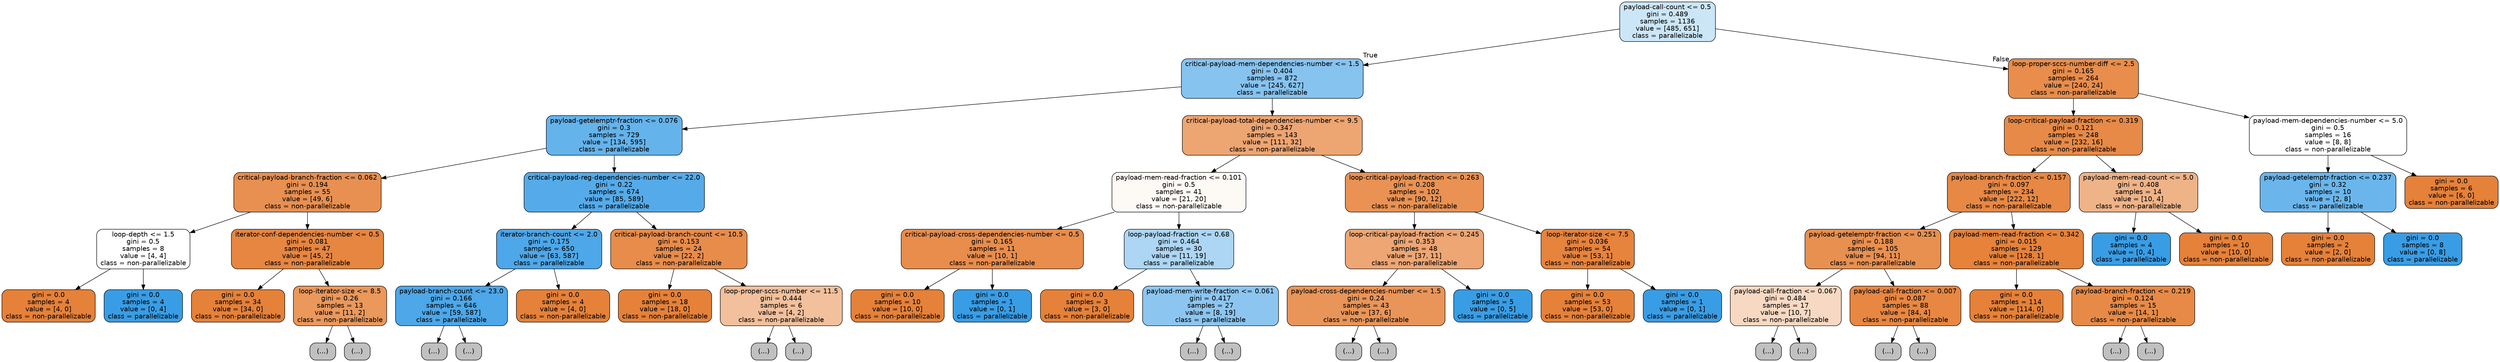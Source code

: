 digraph Tree {
node [shape=box, style="filled, rounded", color="black", fontname=helvetica] ;
edge [fontname=helvetica] ;
0 [label="payload-call-count <= 0.5\ngini = 0.489\nsamples = 1136\nvalue = [485, 651]\nclass = parallelizable", fillcolor="#399de541"] ;
1 [label="critical-payload-mem-dependencies-number <= 1.5\ngini = 0.404\nsamples = 872\nvalue = [245, 627]\nclass = parallelizable", fillcolor="#399de59b"] ;
0 -> 1 [labeldistance=2.5, labelangle=45, headlabel="True"] ;
2 [label="payload-getelemptr-fraction <= 0.076\ngini = 0.3\nsamples = 729\nvalue = [134, 595]\nclass = parallelizable", fillcolor="#399de5c6"] ;
1 -> 2 ;
3 [label="critical-payload-branch-fraction <= 0.062\ngini = 0.194\nsamples = 55\nvalue = [49, 6]\nclass = non-parallelizable", fillcolor="#e58139e0"] ;
2 -> 3 ;
4 [label="loop-depth <= 1.5\ngini = 0.5\nsamples = 8\nvalue = [4, 4]\nclass = non-parallelizable", fillcolor="#e5813900"] ;
3 -> 4 ;
5 [label="gini = 0.0\nsamples = 4\nvalue = [4, 0]\nclass = non-parallelizable", fillcolor="#e58139ff"] ;
4 -> 5 ;
6 [label="gini = 0.0\nsamples = 4\nvalue = [0, 4]\nclass = parallelizable", fillcolor="#399de5ff"] ;
4 -> 6 ;
7 [label="iterator-conf-dependencies-number <= 0.5\ngini = 0.081\nsamples = 47\nvalue = [45, 2]\nclass = non-parallelizable", fillcolor="#e58139f4"] ;
3 -> 7 ;
8 [label="gini = 0.0\nsamples = 34\nvalue = [34, 0]\nclass = non-parallelizable", fillcolor="#e58139ff"] ;
7 -> 8 ;
9 [label="loop-iterator-size <= 8.5\ngini = 0.26\nsamples = 13\nvalue = [11, 2]\nclass = non-parallelizable", fillcolor="#e58139d1"] ;
7 -> 9 ;
10 [label="(...)", fillcolor="#C0C0C0"] ;
9 -> 10 ;
11 [label="(...)", fillcolor="#C0C0C0"] ;
9 -> 11 ;
16 [label="critical-payload-reg-dependencies-number <= 22.0\ngini = 0.22\nsamples = 674\nvalue = [85, 589]\nclass = parallelizable", fillcolor="#399de5da"] ;
2 -> 16 ;
17 [label="iterator-branch-count <= 2.0\ngini = 0.175\nsamples = 650\nvalue = [63, 587]\nclass = parallelizable", fillcolor="#399de5e4"] ;
16 -> 17 ;
18 [label="payload-branch-count <= 23.0\ngini = 0.166\nsamples = 646\nvalue = [59, 587]\nclass = parallelizable", fillcolor="#399de5e5"] ;
17 -> 18 ;
19 [label="(...)", fillcolor="#C0C0C0"] ;
18 -> 19 ;
126 [label="(...)", fillcolor="#C0C0C0"] ;
18 -> 126 ;
127 [label="gini = 0.0\nsamples = 4\nvalue = [4, 0]\nclass = non-parallelizable", fillcolor="#e58139ff"] ;
17 -> 127 ;
128 [label="critical-payload-branch-count <= 10.5\ngini = 0.153\nsamples = 24\nvalue = [22, 2]\nclass = non-parallelizable", fillcolor="#e58139e8"] ;
16 -> 128 ;
129 [label="gini = 0.0\nsamples = 18\nvalue = [18, 0]\nclass = non-parallelizable", fillcolor="#e58139ff"] ;
128 -> 129 ;
130 [label="loop-proper-sccs-number <= 11.5\ngini = 0.444\nsamples = 6\nvalue = [4, 2]\nclass = non-parallelizable", fillcolor="#e581397f"] ;
128 -> 130 ;
131 [label="(...)", fillcolor="#C0C0C0"] ;
130 -> 131 ;
132 [label="(...)", fillcolor="#C0C0C0"] ;
130 -> 132 ;
133 [label="critical-payload-total-dependencies-number <= 9.5\ngini = 0.347\nsamples = 143\nvalue = [111, 32]\nclass = non-parallelizable", fillcolor="#e58139b5"] ;
1 -> 133 ;
134 [label="payload-mem-read-fraction <= 0.101\ngini = 0.5\nsamples = 41\nvalue = [21, 20]\nclass = non-parallelizable", fillcolor="#e581390c"] ;
133 -> 134 ;
135 [label="critical-payload-cross-dependencies-number <= 0.5\ngini = 0.165\nsamples = 11\nvalue = [10, 1]\nclass = non-parallelizable", fillcolor="#e58139e6"] ;
134 -> 135 ;
136 [label="gini = 0.0\nsamples = 10\nvalue = [10, 0]\nclass = non-parallelizable", fillcolor="#e58139ff"] ;
135 -> 136 ;
137 [label="gini = 0.0\nsamples = 1\nvalue = [0, 1]\nclass = parallelizable", fillcolor="#399de5ff"] ;
135 -> 137 ;
138 [label="loop-payload-fraction <= 0.68\ngini = 0.464\nsamples = 30\nvalue = [11, 19]\nclass = parallelizable", fillcolor="#399de56b"] ;
134 -> 138 ;
139 [label="gini = 0.0\nsamples = 3\nvalue = [3, 0]\nclass = non-parallelizable", fillcolor="#e58139ff"] ;
138 -> 139 ;
140 [label="payload-mem-write-fraction <= 0.061\ngini = 0.417\nsamples = 27\nvalue = [8, 19]\nclass = parallelizable", fillcolor="#399de594"] ;
138 -> 140 ;
141 [label="(...)", fillcolor="#C0C0C0"] ;
140 -> 141 ;
150 [label="(...)", fillcolor="#C0C0C0"] ;
140 -> 150 ;
151 [label="loop-critical-payload-fraction <= 0.263\ngini = 0.208\nsamples = 102\nvalue = [90, 12]\nclass = non-parallelizable", fillcolor="#e58139dd"] ;
133 -> 151 ;
152 [label="loop-critical-payload-fraction <= 0.245\ngini = 0.353\nsamples = 48\nvalue = [37, 11]\nclass = non-parallelizable", fillcolor="#e58139b3"] ;
151 -> 152 ;
153 [label="payload-cross-dependencies-number <= 1.5\ngini = 0.24\nsamples = 43\nvalue = [37, 6]\nclass = non-parallelizable", fillcolor="#e58139d6"] ;
152 -> 153 ;
154 [label="(...)", fillcolor="#C0C0C0"] ;
153 -> 154 ;
159 [label="(...)", fillcolor="#C0C0C0"] ;
153 -> 159 ;
164 [label="gini = 0.0\nsamples = 5\nvalue = [0, 5]\nclass = parallelizable", fillcolor="#399de5ff"] ;
152 -> 164 ;
165 [label="loop-iterator-size <= 7.5\ngini = 0.036\nsamples = 54\nvalue = [53, 1]\nclass = non-parallelizable", fillcolor="#e58139fa"] ;
151 -> 165 ;
166 [label="gini = 0.0\nsamples = 53\nvalue = [53, 0]\nclass = non-parallelizable", fillcolor="#e58139ff"] ;
165 -> 166 ;
167 [label="gini = 0.0\nsamples = 1\nvalue = [0, 1]\nclass = parallelizable", fillcolor="#399de5ff"] ;
165 -> 167 ;
168 [label="loop-proper-sccs-number-diff <= 2.5\ngini = 0.165\nsamples = 264\nvalue = [240, 24]\nclass = non-parallelizable", fillcolor="#e58139e6"] ;
0 -> 168 [labeldistance=2.5, labelangle=-45, headlabel="False"] ;
169 [label="loop-critical-payload-fraction <= 0.319\ngini = 0.121\nsamples = 248\nvalue = [232, 16]\nclass = non-parallelizable", fillcolor="#e58139ed"] ;
168 -> 169 ;
170 [label="payload-branch-fraction <= 0.157\ngini = 0.097\nsamples = 234\nvalue = [222, 12]\nclass = non-parallelizable", fillcolor="#e58139f1"] ;
169 -> 170 ;
171 [label="payload-getelemptr-fraction <= 0.251\ngini = 0.188\nsamples = 105\nvalue = [94, 11]\nclass = non-parallelizable", fillcolor="#e58139e1"] ;
170 -> 171 ;
172 [label="payload-call-fraction <= 0.067\ngini = 0.484\nsamples = 17\nvalue = [10, 7]\nclass = non-parallelizable", fillcolor="#e581394d"] ;
171 -> 172 ;
173 [label="(...)", fillcolor="#C0C0C0"] ;
172 -> 173 ;
178 [label="(...)", fillcolor="#C0C0C0"] ;
172 -> 178 ;
179 [label="payload-call-fraction <= 0.007\ngini = 0.087\nsamples = 88\nvalue = [84, 4]\nclass = non-parallelizable", fillcolor="#e58139f3"] ;
171 -> 179 ;
180 [label="(...)", fillcolor="#C0C0C0"] ;
179 -> 180 ;
183 [label="(...)", fillcolor="#C0C0C0"] ;
179 -> 183 ;
184 [label="payload-mem-read-fraction <= 0.342\ngini = 0.015\nsamples = 129\nvalue = [128, 1]\nclass = non-parallelizable", fillcolor="#e58139fd"] ;
170 -> 184 ;
185 [label="gini = 0.0\nsamples = 114\nvalue = [114, 0]\nclass = non-parallelizable", fillcolor="#e58139ff"] ;
184 -> 185 ;
186 [label="payload-branch-fraction <= 0.219\ngini = 0.124\nsamples = 15\nvalue = [14, 1]\nclass = non-parallelizable", fillcolor="#e58139ed"] ;
184 -> 186 ;
187 [label="(...)", fillcolor="#C0C0C0"] ;
186 -> 187 ;
188 [label="(...)", fillcolor="#C0C0C0"] ;
186 -> 188 ;
189 [label="payload-mem-read-count <= 5.0\ngini = 0.408\nsamples = 14\nvalue = [10, 4]\nclass = non-parallelizable", fillcolor="#e5813999"] ;
169 -> 189 ;
190 [label="gini = 0.0\nsamples = 4\nvalue = [0, 4]\nclass = parallelizable", fillcolor="#399de5ff"] ;
189 -> 190 ;
191 [label="gini = 0.0\nsamples = 10\nvalue = [10, 0]\nclass = non-parallelizable", fillcolor="#e58139ff"] ;
189 -> 191 ;
192 [label="payload-mem-dependencies-number <= 5.0\ngini = 0.5\nsamples = 16\nvalue = [8, 8]\nclass = non-parallelizable", fillcolor="#e5813900"] ;
168 -> 192 ;
193 [label="payload-getelemptr-fraction <= 0.237\ngini = 0.32\nsamples = 10\nvalue = [2, 8]\nclass = parallelizable", fillcolor="#399de5bf"] ;
192 -> 193 ;
194 [label="gini = 0.0\nsamples = 2\nvalue = [2, 0]\nclass = non-parallelizable", fillcolor="#e58139ff"] ;
193 -> 194 ;
195 [label="gini = 0.0\nsamples = 8\nvalue = [0, 8]\nclass = parallelizable", fillcolor="#399de5ff"] ;
193 -> 195 ;
196 [label="gini = 0.0\nsamples = 6\nvalue = [6, 0]\nclass = non-parallelizable", fillcolor="#e58139ff"] ;
192 -> 196 ;
}